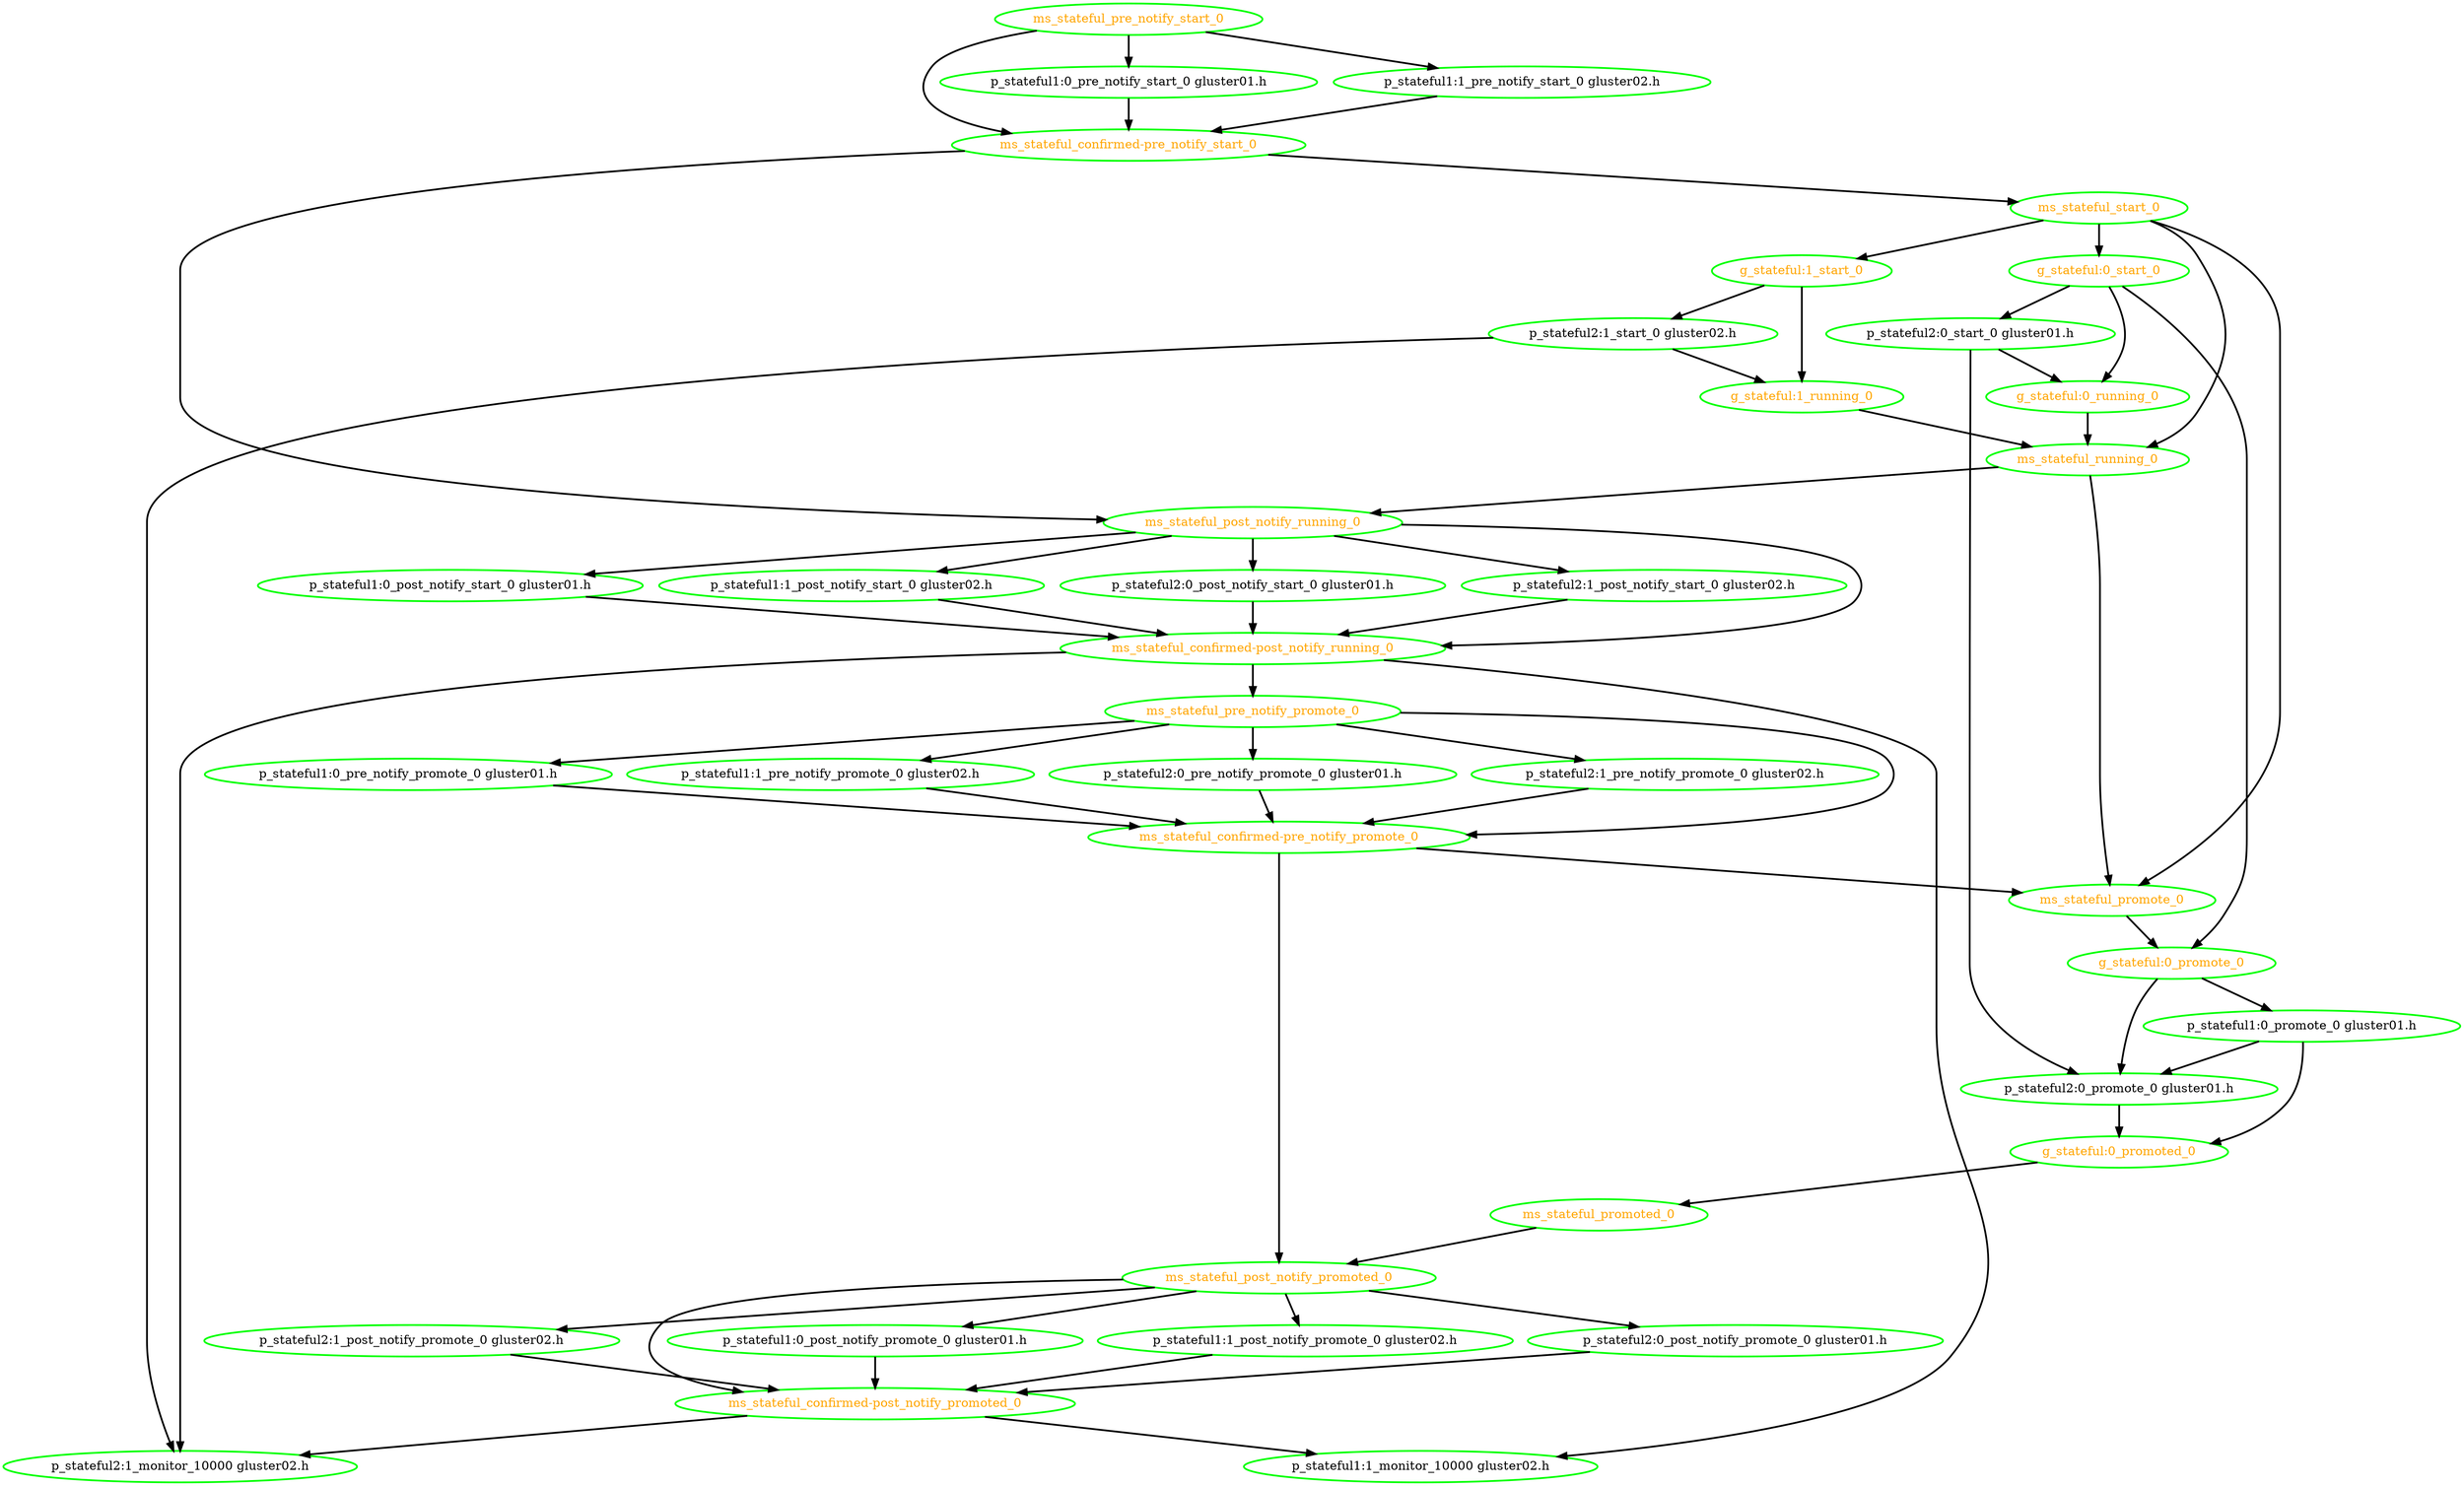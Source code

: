 digraph "g" {
"g_stateful:0_promote_0" -> "p_stateful1:0_promote_0 gluster01.h" [ style = bold]
"g_stateful:0_promote_0" -> "p_stateful2:0_promote_0 gluster01.h" [ style = bold]
"g_stateful:0_promote_0" [ style=bold color="green" fontcolor="orange"  ]
"g_stateful:0_promoted_0" -> "ms_stateful_promoted_0" [ style = bold]
"g_stateful:0_promoted_0" [ style=bold color="green" fontcolor="orange"  ]
"g_stateful:0_running_0" -> "ms_stateful_running_0" [ style = bold]
"g_stateful:0_running_0" [ style=bold color="green" fontcolor="orange"  ]
"g_stateful:0_start_0" -> "g_stateful:0_promote_0" [ style = bold]
"g_stateful:0_start_0" -> "g_stateful:0_running_0" [ style = bold]
"g_stateful:0_start_0" -> "p_stateful2:0_start_0 gluster01.h" [ style = bold]
"g_stateful:0_start_0" [ style=bold color="green" fontcolor="orange"  ]
"g_stateful:1_running_0" -> "ms_stateful_running_0" [ style = bold]
"g_stateful:1_running_0" [ style=bold color="green" fontcolor="orange"  ]
"g_stateful:1_start_0" -> "g_stateful:1_running_0" [ style = bold]
"g_stateful:1_start_0" -> "p_stateful2:1_start_0 gluster02.h" [ style = bold]
"g_stateful:1_start_0" [ style=bold color="green" fontcolor="orange"  ]
"ms_stateful_confirmed-post_notify_promoted_0" -> "p_stateful1:1_monitor_10000 gluster02.h" [ style = bold]
"ms_stateful_confirmed-post_notify_promoted_0" -> "p_stateful2:1_monitor_10000 gluster02.h" [ style = bold]
"ms_stateful_confirmed-post_notify_promoted_0" [ style=bold color="green" fontcolor="orange"  ]
"ms_stateful_confirmed-post_notify_running_0" -> "ms_stateful_pre_notify_promote_0" [ style = bold]
"ms_stateful_confirmed-post_notify_running_0" -> "p_stateful1:1_monitor_10000 gluster02.h" [ style = bold]
"ms_stateful_confirmed-post_notify_running_0" -> "p_stateful2:1_monitor_10000 gluster02.h" [ style = bold]
"ms_stateful_confirmed-post_notify_running_0" [ style=bold color="green" fontcolor="orange"  ]
"ms_stateful_confirmed-pre_notify_promote_0" -> "ms_stateful_post_notify_promoted_0" [ style = bold]
"ms_stateful_confirmed-pre_notify_promote_0" -> "ms_stateful_promote_0" [ style = bold]
"ms_stateful_confirmed-pre_notify_promote_0" [ style=bold color="green" fontcolor="orange"  ]
"ms_stateful_confirmed-pre_notify_start_0" -> "ms_stateful_post_notify_running_0" [ style = bold]
"ms_stateful_confirmed-pre_notify_start_0" -> "ms_stateful_start_0" [ style = bold]
"ms_stateful_confirmed-pre_notify_start_0" [ style=bold color="green" fontcolor="orange"  ]
"ms_stateful_post_notify_promoted_0" -> "ms_stateful_confirmed-post_notify_promoted_0" [ style = bold]
"ms_stateful_post_notify_promoted_0" -> "p_stateful1:0_post_notify_promote_0 gluster01.h" [ style = bold]
"ms_stateful_post_notify_promoted_0" -> "p_stateful1:1_post_notify_promote_0 gluster02.h" [ style = bold]
"ms_stateful_post_notify_promoted_0" -> "p_stateful2:0_post_notify_promote_0 gluster01.h" [ style = bold]
"ms_stateful_post_notify_promoted_0" -> "p_stateful2:1_post_notify_promote_0 gluster02.h" [ style = bold]
"ms_stateful_post_notify_promoted_0" [ style=bold color="green" fontcolor="orange"  ]
"ms_stateful_post_notify_running_0" -> "ms_stateful_confirmed-post_notify_running_0" [ style = bold]
"ms_stateful_post_notify_running_0" -> "p_stateful1:0_post_notify_start_0 gluster01.h" [ style = bold]
"ms_stateful_post_notify_running_0" -> "p_stateful1:1_post_notify_start_0 gluster02.h" [ style = bold]
"ms_stateful_post_notify_running_0" -> "p_stateful2:0_post_notify_start_0 gluster01.h" [ style = bold]
"ms_stateful_post_notify_running_0" -> "p_stateful2:1_post_notify_start_0 gluster02.h" [ style = bold]
"ms_stateful_post_notify_running_0" [ style=bold color="green" fontcolor="orange"  ]
"ms_stateful_pre_notify_promote_0" -> "ms_stateful_confirmed-pre_notify_promote_0" [ style = bold]
"ms_stateful_pre_notify_promote_0" -> "p_stateful1:0_pre_notify_promote_0 gluster01.h" [ style = bold]
"ms_stateful_pre_notify_promote_0" -> "p_stateful1:1_pre_notify_promote_0 gluster02.h" [ style = bold]
"ms_stateful_pre_notify_promote_0" -> "p_stateful2:0_pre_notify_promote_0 gluster01.h" [ style = bold]
"ms_stateful_pre_notify_promote_0" -> "p_stateful2:1_pre_notify_promote_0 gluster02.h" [ style = bold]
"ms_stateful_pre_notify_promote_0" [ style=bold color="green" fontcolor="orange"  ]
"ms_stateful_pre_notify_start_0" -> "ms_stateful_confirmed-pre_notify_start_0" [ style = bold]
"ms_stateful_pre_notify_start_0" -> "p_stateful1:0_pre_notify_start_0 gluster01.h" [ style = bold]
"ms_stateful_pre_notify_start_0" -> "p_stateful1:1_pre_notify_start_0 gluster02.h" [ style = bold]
"ms_stateful_pre_notify_start_0" [ style=bold color="green" fontcolor="orange"  ]
"ms_stateful_promote_0" -> "g_stateful:0_promote_0" [ style = bold]
"ms_stateful_promote_0" [ style=bold color="green" fontcolor="orange"  ]
"ms_stateful_promoted_0" -> "ms_stateful_post_notify_promoted_0" [ style = bold]
"ms_stateful_promoted_0" [ style=bold color="green" fontcolor="orange"  ]
"ms_stateful_running_0" -> "ms_stateful_post_notify_running_0" [ style = bold]
"ms_stateful_running_0" -> "ms_stateful_promote_0" [ style = bold]
"ms_stateful_running_0" [ style=bold color="green" fontcolor="orange"  ]
"ms_stateful_start_0" -> "g_stateful:0_start_0" [ style = bold]
"ms_stateful_start_0" -> "g_stateful:1_start_0" [ style = bold]
"ms_stateful_start_0" -> "ms_stateful_promote_0" [ style = bold]
"ms_stateful_start_0" -> "ms_stateful_running_0" [ style = bold]
"ms_stateful_start_0" [ style=bold color="green" fontcolor="orange"  ]
"p_stateful1:0_post_notify_promote_0 gluster01.h" -> "ms_stateful_confirmed-post_notify_promoted_0" [ style = bold]
"p_stateful1:0_post_notify_promote_0 gluster01.h" [ style=bold color="green" fontcolor="black"  ]
"p_stateful1:0_post_notify_start_0 gluster01.h" -> "ms_stateful_confirmed-post_notify_running_0" [ style = bold]
"p_stateful1:0_post_notify_start_0 gluster01.h" [ style=bold color="green" fontcolor="black"  ]
"p_stateful1:0_pre_notify_promote_0 gluster01.h" -> "ms_stateful_confirmed-pre_notify_promote_0" [ style = bold]
"p_stateful1:0_pre_notify_promote_0 gluster01.h" [ style=bold color="green" fontcolor="black"  ]
"p_stateful1:0_pre_notify_start_0 gluster01.h" -> "ms_stateful_confirmed-pre_notify_start_0" [ style = bold]
"p_stateful1:0_pre_notify_start_0 gluster01.h" [ style=bold color="green" fontcolor="black"  ]
"p_stateful1:0_promote_0 gluster01.h" -> "g_stateful:0_promoted_0" [ style = bold]
"p_stateful1:0_promote_0 gluster01.h" -> "p_stateful2:0_promote_0 gluster01.h" [ style = bold]
"p_stateful1:0_promote_0 gluster01.h" [ style=bold color="green" fontcolor="black"  ]
"p_stateful1:1_monitor_10000 gluster02.h" [ style=bold color="green" fontcolor="black"  ]
"p_stateful1:1_post_notify_promote_0 gluster02.h" -> "ms_stateful_confirmed-post_notify_promoted_0" [ style = bold]
"p_stateful1:1_post_notify_promote_0 gluster02.h" [ style=bold color="green" fontcolor="black"  ]
"p_stateful1:1_post_notify_start_0 gluster02.h" -> "ms_stateful_confirmed-post_notify_running_0" [ style = bold]
"p_stateful1:1_post_notify_start_0 gluster02.h" [ style=bold color="green" fontcolor="black"  ]
"p_stateful1:1_pre_notify_promote_0 gluster02.h" -> "ms_stateful_confirmed-pre_notify_promote_0" [ style = bold]
"p_stateful1:1_pre_notify_promote_0 gluster02.h" [ style=bold color="green" fontcolor="black"  ]
"p_stateful1:1_pre_notify_start_0 gluster02.h" -> "ms_stateful_confirmed-pre_notify_start_0" [ style = bold]
"p_stateful1:1_pre_notify_start_0 gluster02.h" [ style=bold color="green" fontcolor="black"  ]
"p_stateful2:0_post_notify_promote_0 gluster01.h" -> "ms_stateful_confirmed-post_notify_promoted_0" [ style = bold]
"p_stateful2:0_post_notify_promote_0 gluster01.h" [ style=bold color="green" fontcolor="black"  ]
"p_stateful2:0_post_notify_start_0 gluster01.h" -> "ms_stateful_confirmed-post_notify_running_0" [ style = bold]
"p_stateful2:0_post_notify_start_0 gluster01.h" [ style=bold color="green" fontcolor="black"  ]
"p_stateful2:0_pre_notify_promote_0 gluster01.h" -> "ms_stateful_confirmed-pre_notify_promote_0" [ style = bold]
"p_stateful2:0_pre_notify_promote_0 gluster01.h" [ style=bold color="green" fontcolor="black"  ]
"p_stateful2:0_promote_0 gluster01.h" -> "g_stateful:0_promoted_0" [ style = bold]
"p_stateful2:0_promote_0 gluster01.h" [ style=bold color="green" fontcolor="black"  ]
"p_stateful2:0_start_0 gluster01.h" -> "g_stateful:0_running_0" [ style = bold]
"p_stateful2:0_start_0 gluster01.h" -> "p_stateful2:0_promote_0 gluster01.h" [ style = bold]
"p_stateful2:0_start_0 gluster01.h" [ style=bold color="green" fontcolor="black"  ]
"p_stateful2:1_monitor_10000 gluster02.h" [ style=bold color="green" fontcolor="black"  ]
"p_stateful2:1_post_notify_promote_0 gluster02.h" -> "ms_stateful_confirmed-post_notify_promoted_0" [ style = bold]
"p_stateful2:1_post_notify_promote_0 gluster02.h" [ style=bold color="green" fontcolor="black"  ]
"p_stateful2:1_post_notify_start_0 gluster02.h" -> "ms_stateful_confirmed-post_notify_running_0" [ style = bold]
"p_stateful2:1_post_notify_start_0 gluster02.h" [ style=bold color="green" fontcolor="black"  ]
"p_stateful2:1_pre_notify_promote_0 gluster02.h" -> "ms_stateful_confirmed-pre_notify_promote_0" [ style = bold]
"p_stateful2:1_pre_notify_promote_0 gluster02.h" [ style=bold color="green" fontcolor="black"  ]
"p_stateful2:1_start_0 gluster02.h" -> "g_stateful:1_running_0" [ style = bold]
"p_stateful2:1_start_0 gluster02.h" -> "p_stateful2:1_monitor_10000 gluster02.h" [ style = bold]
"p_stateful2:1_start_0 gluster02.h" [ style=bold color="green" fontcolor="black"  ]
}
